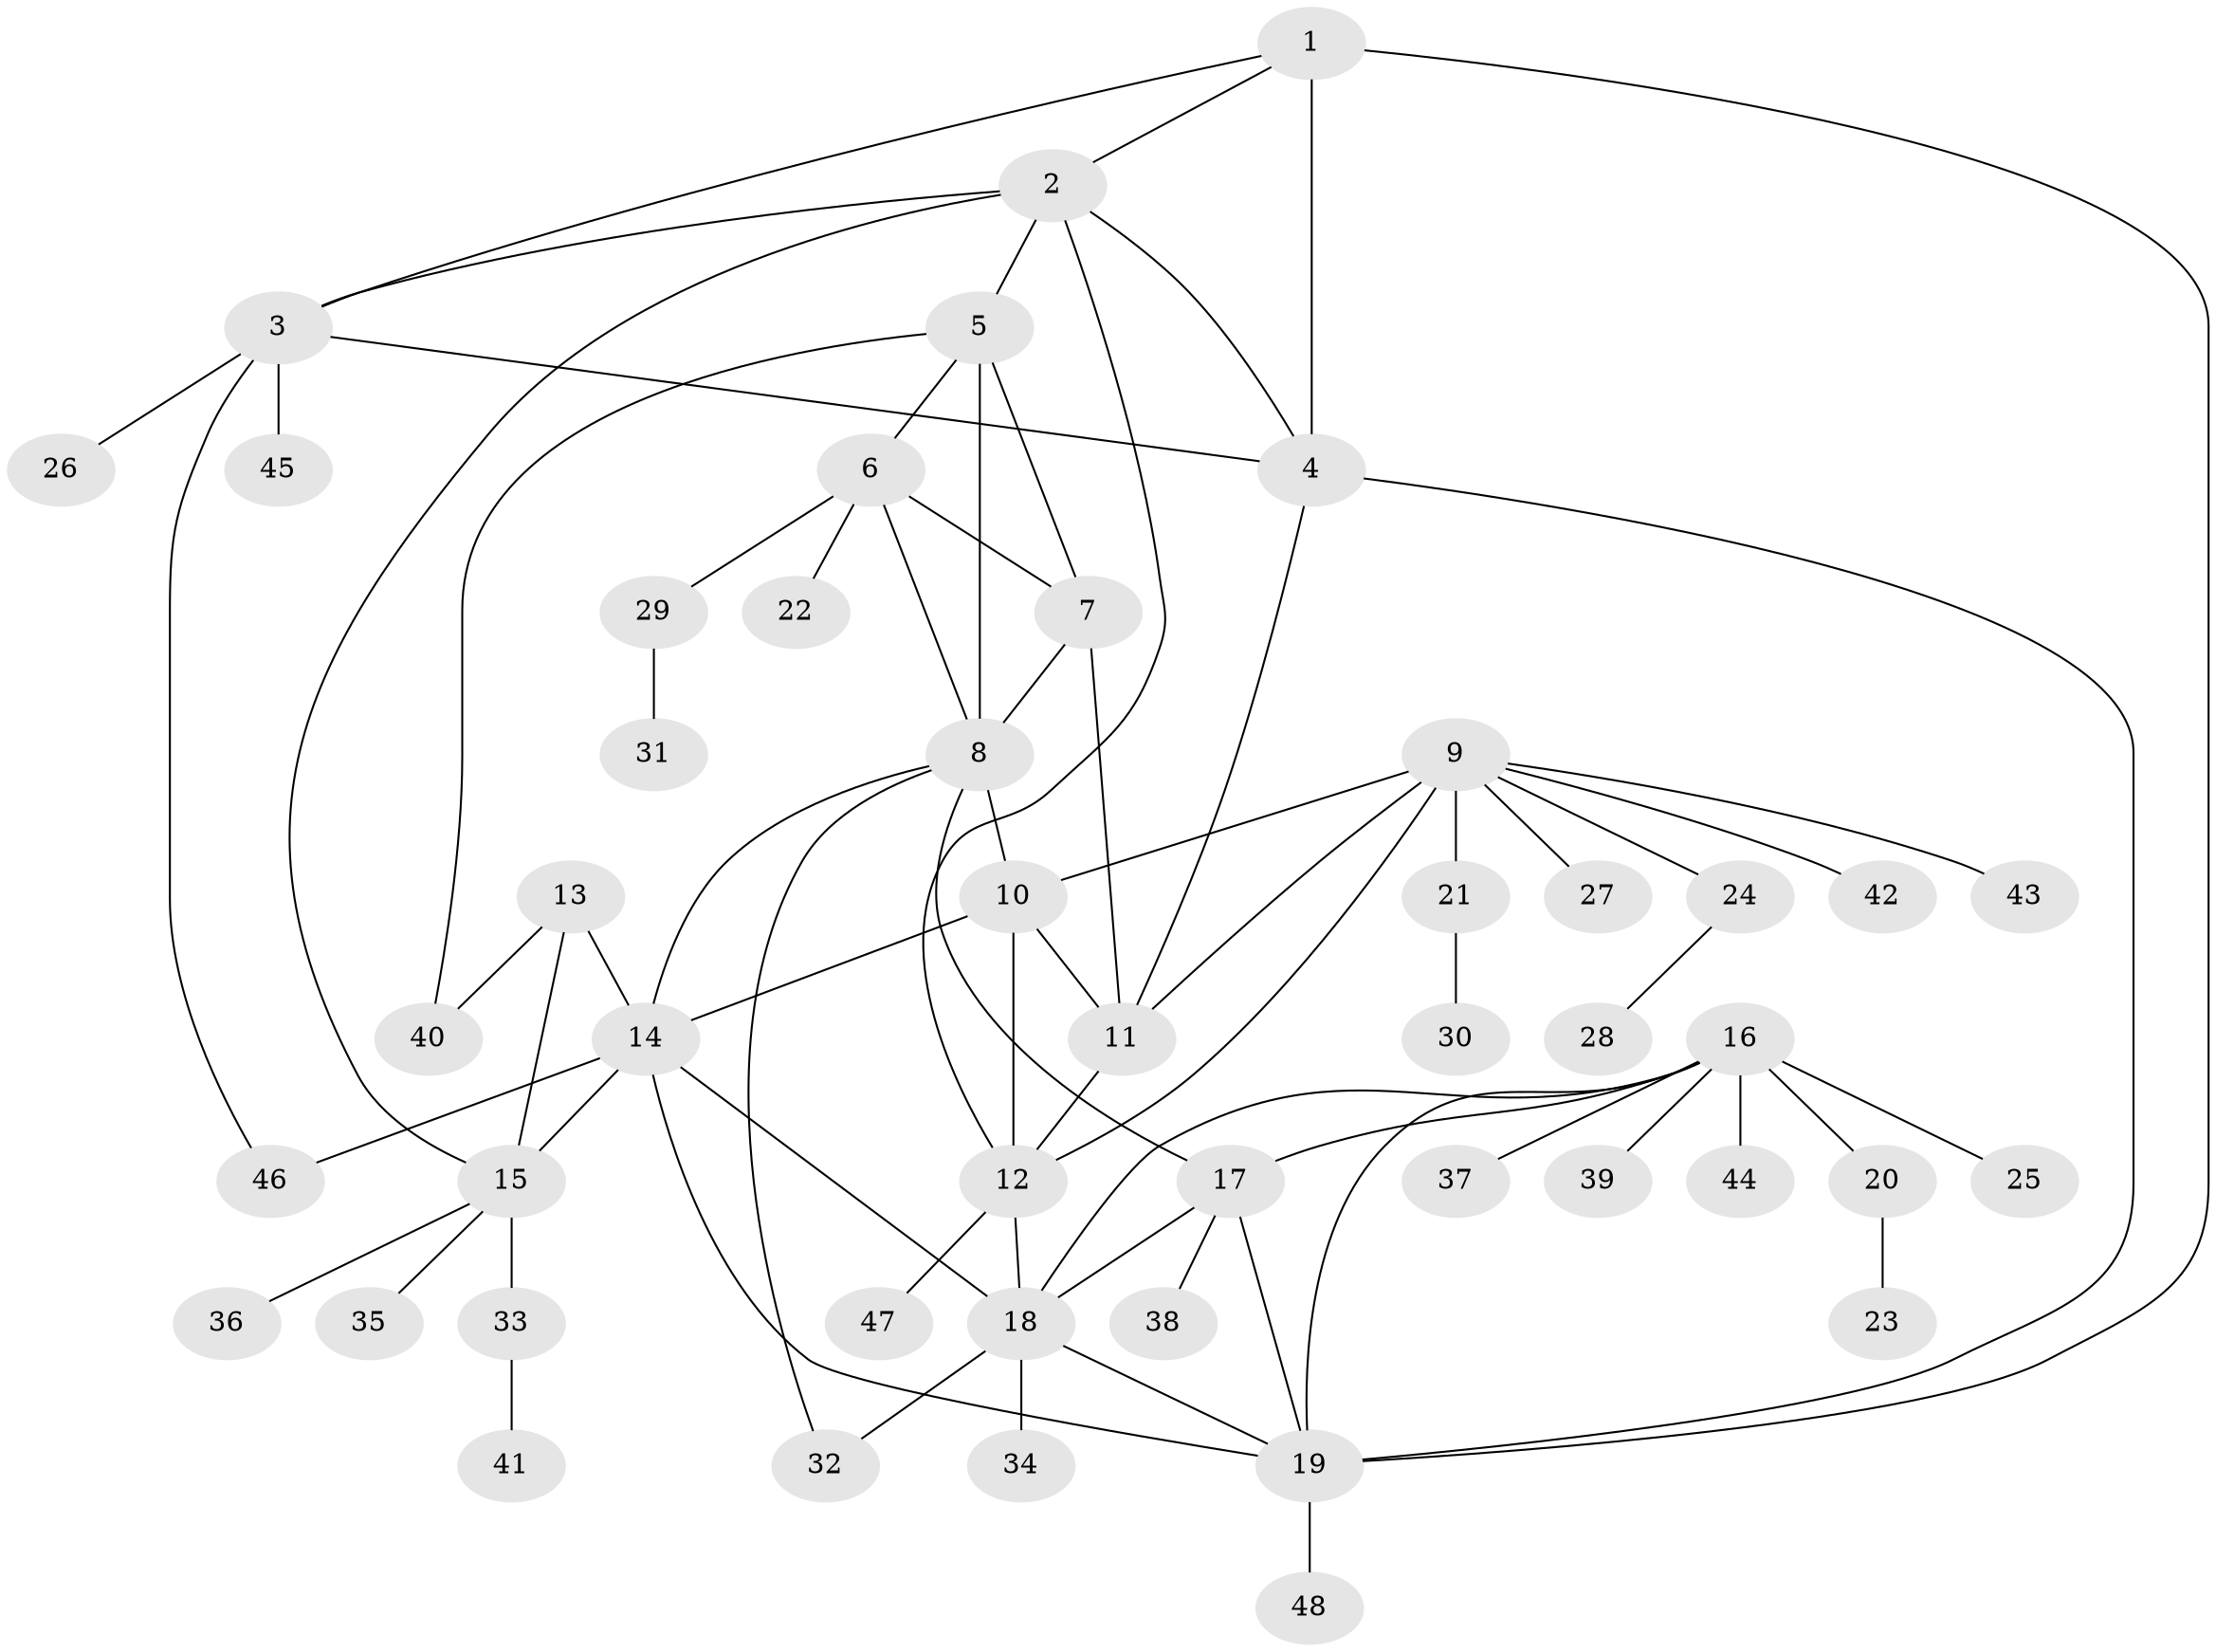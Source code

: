 // original degree distribution, {3: 0.053763440860215055, 7: 0.03225806451612903, 8: 0.053763440860215055, 12: 0.010752688172043012, 9: 0.021505376344086023, 6: 0.043010752688172046, 10: 0.010752688172043012, 4: 0.010752688172043012, 5: 0.021505376344086023, 1: 0.5376344086021505, 2: 0.20430107526881722}
// Generated by graph-tools (version 1.1) at 2025/52/03/04/25 22:52:12]
// undirected, 48 vertices, 73 edges
graph export_dot {
  node [color=gray90,style=filled];
  1;
  2;
  3;
  4;
  5;
  6;
  7;
  8;
  9;
  10;
  11;
  12;
  13;
  14;
  15;
  16;
  17;
  18;
  19;
  20;
  21;
  22;
  23;
  24;
  25;
  26;
  27;
  28;
  29;
  30;
  31;
  32;
  33;
  34;
  35;
  36;
  37;
  38;
  39;
  40;
  41;
  42;
  43;
  44;
  45;
  46;
  47;
  48;
  1 -- 2 [weight=1.0];
  1 -- 3 [weight=1.0];
  1 -- 4 [weight=7.0];
  1 -- 19 [weight=1.0];
  2 -- 3 [weight=1.0];
  2 -- 4 [weight=1.0];
  2 -- 5 [weight=1.0];
  2 -- 12 [weight=1.0];
  2 -- 15 [weight=1.0];
  3 -- 4 [weight=1.0];
  3 -- 26 [weight=1.0];
  3 -- 45 [weight=2.0];
  3 -- 46 [weight=1.0];
  4 -- 11 [weight=1.0];
  4 -- 19 [weight=1.0];
  5 -- 6 [weight=1.0];
  5 -- 7 [weight=1.0];
  5 -- 8 [weight=4.0];
  5 -- 40 [weight=1.0];
  6 -- 7 [weight=1.0];
  6 -- 8 [weight=1.0];
  6 -- 22 [weight=1.0];
  6 -- 29 [weight=1.0];
  7 -- 8 [weight=1.0];
  7 -- 11 [weight=4.0];
  8 -- 10 [weight=1.0];
  8 -- 14 [weight=1.0];
  8 -- 17 [weight=1.0];
  8 -- 32 [weight=1.0];
  9 -- 10 [weight=1.0];
  9 -- 11 [weight=2.0];
  9 -- 12 [weight=1.0];
  9 -- 21 [weight=1.0];
  9 -- 24 [weight=1.0];
  9 -- 27 [weight=1.0];
  9 -- 42 [weight=1.0];
  9 -- 43 [weight=1.0];
  10 -- 11 [weight=1.0];
  10 -- 12 [weight=1.0];
  10 -- 14 [weight=1.0];
  11 -- 12 [weight=1.0];
  12 -- 18 [weight=1.0];
  12 -- 47 [weight=1.0];
  13 -- 14 [weight=4.0];
  13 -- 15 [weight=1.0];
  13 -- 40 [weight=1.0];
  14 -- 15 [weight=2.0];
  14 -- 18 [weight=1.0];
  14 -- 19 [weight=1.0];
  14 -- 46 [weight=1.0];
  15 -- 33 [weight=1.0];
  15 -- 35 [weight=1.0];
  15 -- 36 [weight=1.0];
  16 -- 17 [weight=1.0];
  16 -- 18 [weight=1.0];
  16 -- 19 [weight=1.0];
  16 -- 20 [weight=1.0];
  16 -- 25 [weight=1.0];
  16 -- 37 [weight=1.0];
  16 -- 39 [weight=1.0];
  16 -- 44 [weight=1.0];
  17 -- 18 [weight=1.0];
  17 -- 19 [weight=1.0];
  17 -- 38 [weight=1.0];
  18 -- 19 [weight=1.0];
  18 -- 32 [weight=1.0];
  18 -- 34 [weight=1.0];
  19 -- 48 [weight=1.0];
  20 -- 23 [weight=1.0];
  21 -- 30 [weight=1.0];
  24 -- 28 [weight=1.0];
  29 -- 31 [weight=1.0];
  33 -- 41 [weight=1.0];
}
